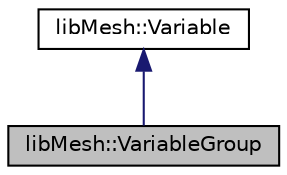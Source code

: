 digraph "libMesh::VariableGroup"
{
  edge [fontname="Helvetica",fontsize="10",labelfontname="Helvetica",labelfontsize="10"];
  node [fontname="Helvetica",fontsize="10",shape=record];
  Node1 [label="libMesh::VariableGroup",height=0.2,width=0.4,color="black", fillcolor="grey75", style="filled", fontcolor="black"];
  Node2 -> Node1 [dir="back",color="midnightblue",fontsize="10",style="solid",fontname="Helvetica"];
  Node2 [label="libMesh::Variable",height=0.2,width=0.4,color="black", fillcolor="white", style="filled",URL="$classlibMesh_1_1Variable.html",tooltip="A variable which is solved for in a System of equations. "];
}
